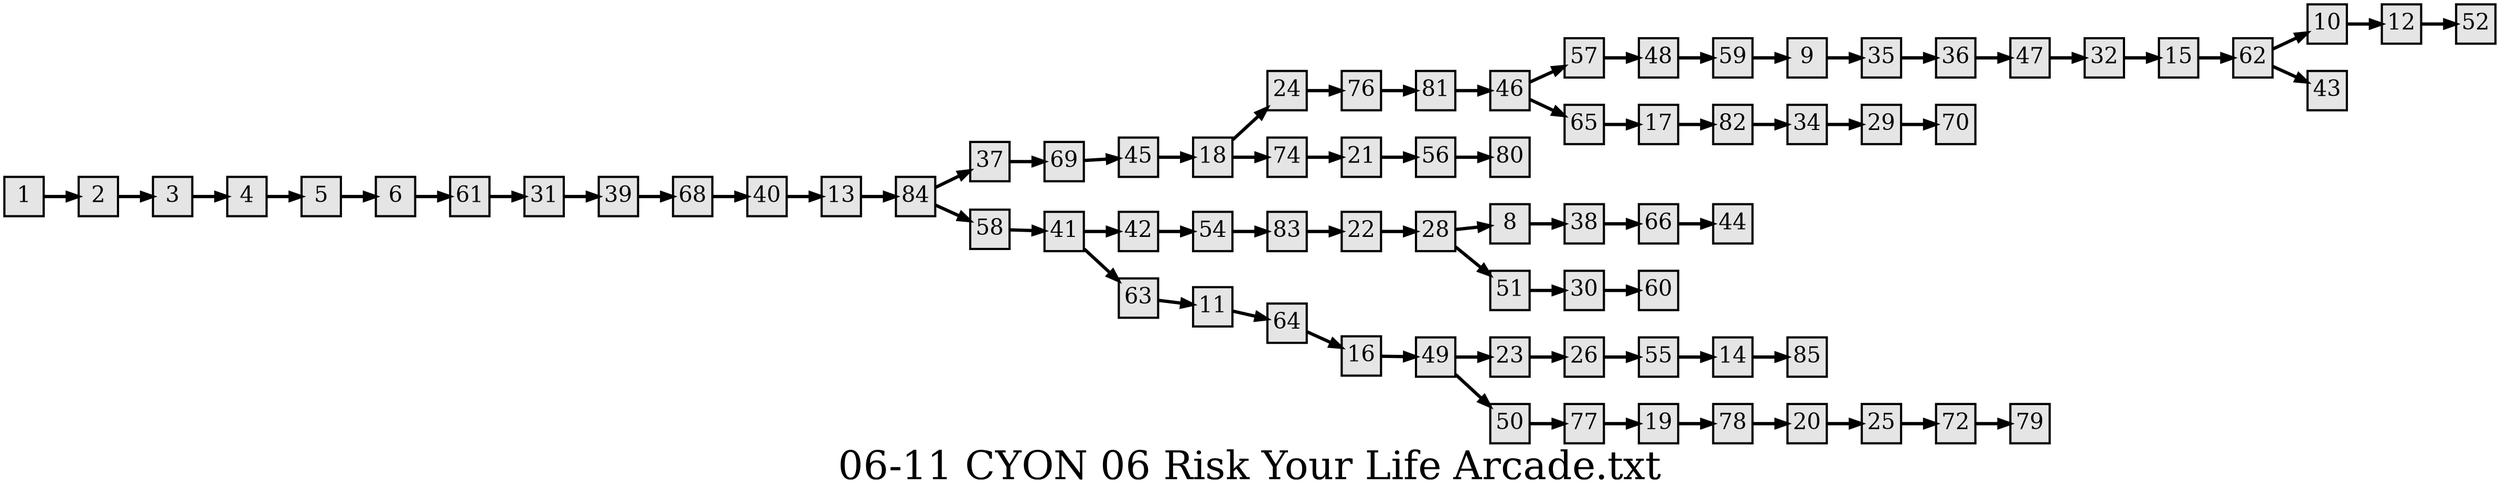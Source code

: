 digraph g{
  graph [ label="06-11 CYON 06 Risk Your Life Arcade.txt" rankdir=LR, ordering=out, fontsize=36, nodesep="0.35", ranksep="0.45"];
  node  [shape=rect, penwidth=2, fontsize=20, style=filled, fillcolor=grey90, margin="0,0", labelfloat=true, regular=true, fixedsize=true];
  edge  [labelfloat=true, penwidth=3, fontsize=12];

  1 -> 2;
  2 -> 3;
  3 -> 4;
  4 -> 5;
  5 -> 6;
  6 -> 61;
  8 -> 38;
  9 -> 35;
  10 -> 12;
  11 -> 64;
  12 -> 52;
  13 -> 84;
  14 -> 85;
  15 -> 62;
  16 -> 49;
  17 -> 82;
  18 -> 24;
  18 -> 74;
  19 -> 78;
  20 -> 25;
  21 -> 56;
  22 -> 28;
  23 -> 26;
  24 -> 76;
  25 -> 72;
  26 -> 55;
  28 -> 8;
  28 -> 51;
  29 -> 70;
  30 -> 60;
  31 -> 39;
  32 -> 15;
  34 -> 29;
  35 -> 36;
  36 -> 47;
  37 -> 69;
  38 -> 66;
  39 -> 68;
  40 -> 13;
  41 -> 42;
  41 -> 63;
  42 -> 54;
  45 -> 18;
  46 -> 57;
  46 -> 65;
  47 -> 32;
  48 -> 59;
  49 -> 23;
  49 -> 50;
  50 -> 77;
  51 -> 30;
  54 -> 83;
  55 -> 14;
  56 -> 80;
  57 -> 48;
  58 -> 41;
  59 -> 9;
  61 -> 31;
  62 -> 10;
  62 -> 43;
  63 -> 11;
  64 -> 16;
  65 -> 17;
  66 -> 44;
  68 -> 40;
  69 -> 45;
  72 -> 79;
  74 -> 21;
  76 -> 81;
  77 -> 19;
  78 -> 20;
  81 -> 46;
  82 -> 34;
  83 -> 22;
  84 -> 37;
  84 -> 58;
}

